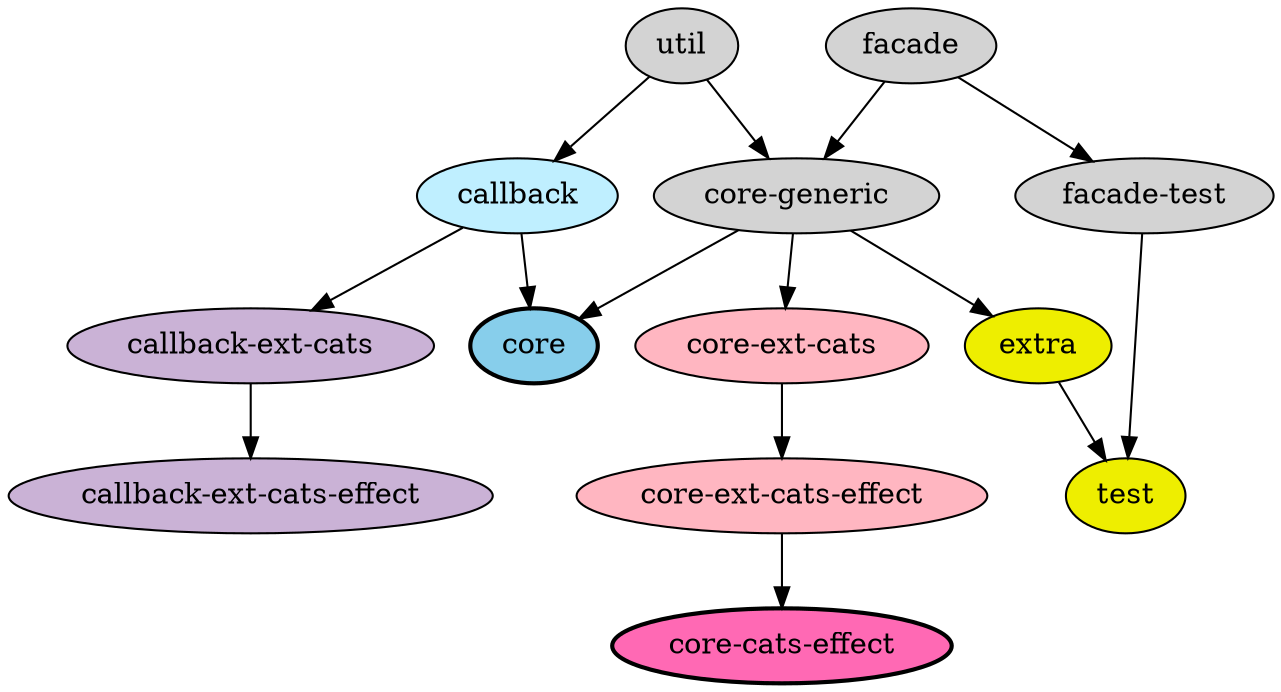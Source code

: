 digraph G {
  node[style=filled] {
    facadeTest [label="facade-test"]
    coreGeneric [label="core-generic"]

    node[fillcolor=yellow2]
    extra
    testUtil [label="test"]

    node[fillcolor=lightblue1]
    callback
    core [style="bold,filled" fillcolor=skyblue]

    node[fillcolor="#cab2d6"]
    catsC [label="callback-ext-cats"]
    catsEffectC [label="callback-ext-cats-effect"]

    node[fillcolor=lightpink]
    cats [label="core-ext-cats"]
    catsEffect [label="core-ext-cats-effect"]
    coreCE [style="bold,filled" fillcolor=hotpink label="core-cats-effect"]
  }

  util -> coreGeneric,callback
  facade -> facadeTest
  callback -> core
  facade -> coreGeneric -> core,extra
  extra,facadeTest -> testUtil

  coreGeneric -> cats -> catsEffect
  callback -> catsC
  catsC -> catsEffectC

  catsEffect -> coreCE
}